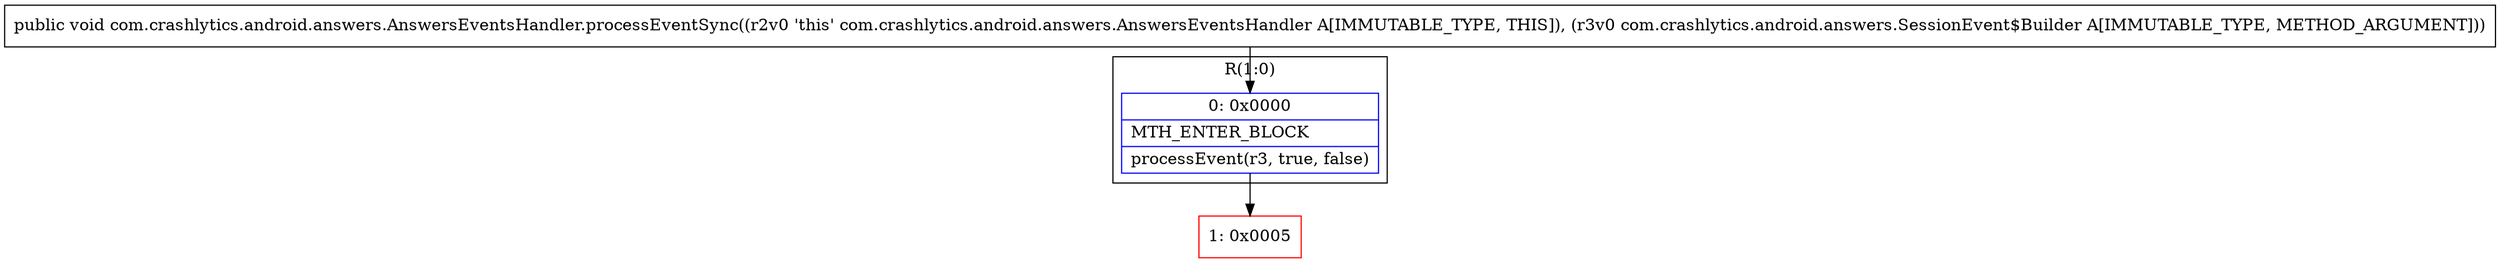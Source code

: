 digraph "CFG forcom.crashlytics.android.answers.AnswersEventsHandler.processEventSync(Lcom\/crashlytics\/android\/answers\/SessionEvent$Builder;)V" {
subgraph cluster_Region_572960407 {
label = "R(1:0)";
node [shape=record,color=blue];
Node_0 [shape=record,label="{0\:\ 0x0000|MTH_ENTER_BLOCK\l|processEvent(r3, true, false)\l}"];
}
Node_1 [shape=record,color=red,label="{1\:\ 0x0005}"];
MethodNode[shape=record,label="{public void com.crashlytics.android.answers.AnswersEventsHandler.processEventSync((r2v0 'this' com.crashlytics.android.answers.AnswersEventsHandler A[IMMUTABLE_TYPE, THIS]), (r3v0 com.crashlytics.android.answers.SessionEvent$Builder A[IMMUTABLE_TYPE, METHOD_ARGUMENT])) }"];
MethodNode -> Node_0;
Node_0 -> Node_1;
}

